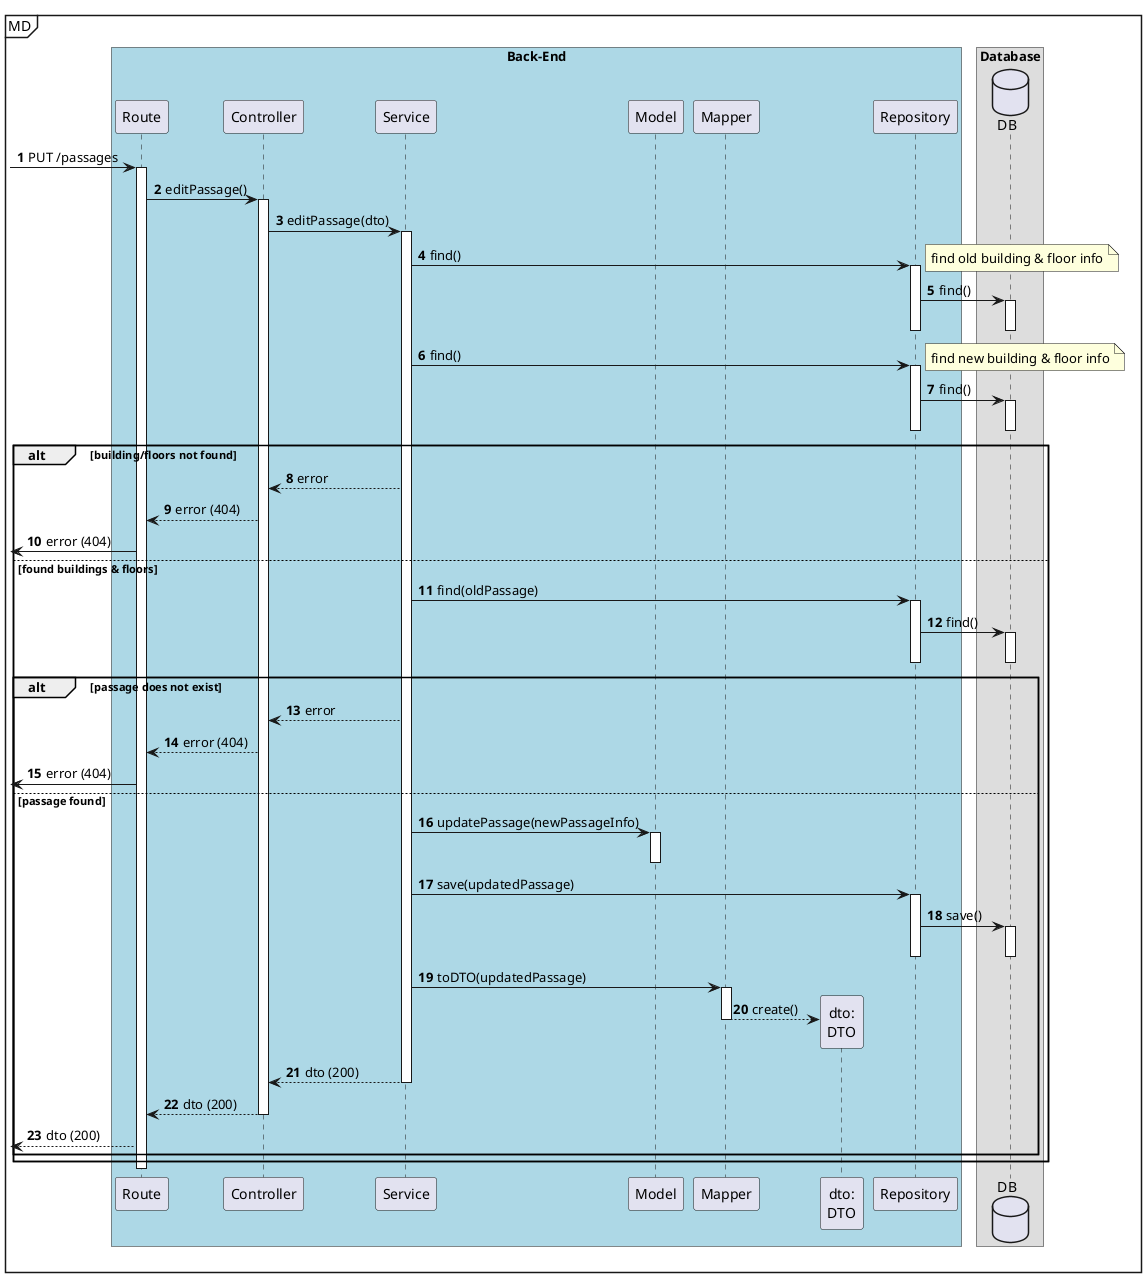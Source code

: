 @startuml
autonumber

mainframe MD

box "Back-End" #LightBlue
    participant "Route" as rt
    participant "Controller" as ctrl
    participant "Service" as svc
    participant "Model" as model

    participant "Mapper" as mapper
    participant "dto:\nDTO" as dto

    participant "Repository" as repo
end box

box "Database"
    database "DB" as db
end box

[-> rt : PUT /passages

activate rt
    rt -> ctrl : editPassage()

    activate ctrl
        ctrl -> svc : editPassage(dto)

        activate svc
            svc -> repo : find()
            note right : find old building & floor info
            activate repo
                repo -> db : find()
                activate db
                deactivate db
            deactivate repo

            svc -> repo : find()
            note right : find new building & floor info
            activate repo
                repo -> db : find()
                activate db
                deactivate db
            deactivate repo

            alt building/floors not found
                svc --> ctrl : error
                ctrl --> rt : error (404)
                [<- rt : error (404)
            else found buildings & floors

            svc -> repo : find(oldPassage)

            activate repo
                repo -> db : find()
                activate db
                deactivate db
            deactivate repo

            alt passage does not exist
                svc --> ctrl : error
                ctrl --> rt : error (404)
                [<- rt : error (404)
            else passage found


            svc -> model : updatePassage(newPassageInfo)
            activate model
            deactivate model

            svc -> repo : save(updatedPassage)
            activate repo
                repo -> db : save()
                activate db
                deactivate db
            deactivate repo

            svc -> mapper : toDTO(updatedPassage)
            activate mapper
                mapper --> dto **: create()
            deactivate mapper

            svc --> ctrl : dto (200)
        deactivate svc

        ctrl --> rt : dto (200)
    deactivate ctrl

    [<-- rt : dto (200)
    end
    end
deactivate rt

@enduml
